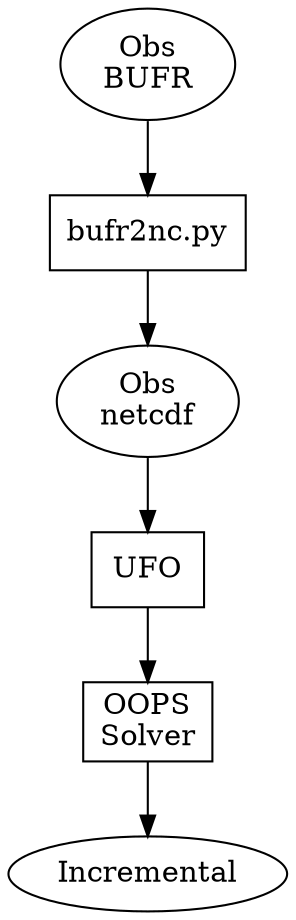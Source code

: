 digraph NcdiagFlow
  {
  obs_bufr [ shape=ellipse, label="Obs\nBUFR" ];
  obs_nc   [ shape=ellipse, label="Obs\nnetcdf" ];
  incr     [ shape=ellipse, label="Incremental" ];
  

  b2nc     [ shape=box, label="bufr2nc.py" ];
  oops_sol [ shape=box, label="OOPS\nSolver" ];
  ufo      [ shape=box, label="UFO" ];

  obs_bufr -> b2nc -> obs_nc -> ufo -> oops_sol -> incr;
  }
